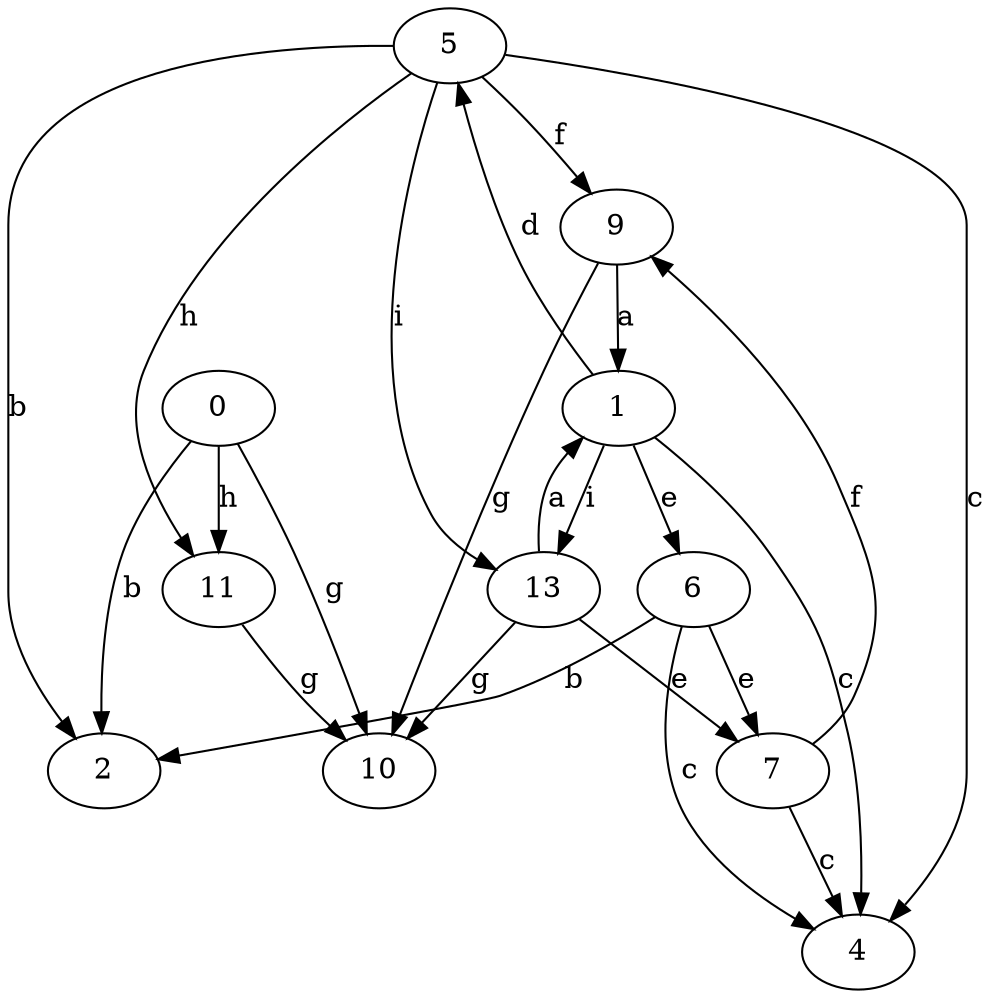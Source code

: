 strict digraph  {
0;
1;
2;
4;
5;
6;
7;
9;
10;
11;
13;
0 -> 2  [label=b];
0 -> 10  [label=g];
0 -> 11  [label=h];
1 -> 4  [label=c];
1 -> 5  [label=d];
1 -> 6  [label=e];
1 -> 13  [label=i];
5 -> 2  [label=b];
5 -> 4  [label=c];
5 -> 9  [label=f];
5 -> 11  [label=h];
5 -> 13  [label=i];
6 -> 2  [label=b];
6 -> 4  [label=c];
6 -> 7  [label=e];
7 -> 4  [label=c];
7 -> 9  [label=f];
9 -> 1  [label=a];
9 -> 10  [label=g];
11 -> 10  [label=g];
13 -> 1  [label=a];
13 -> 7  [label=e];
13 -> 10  [label=g];
}
